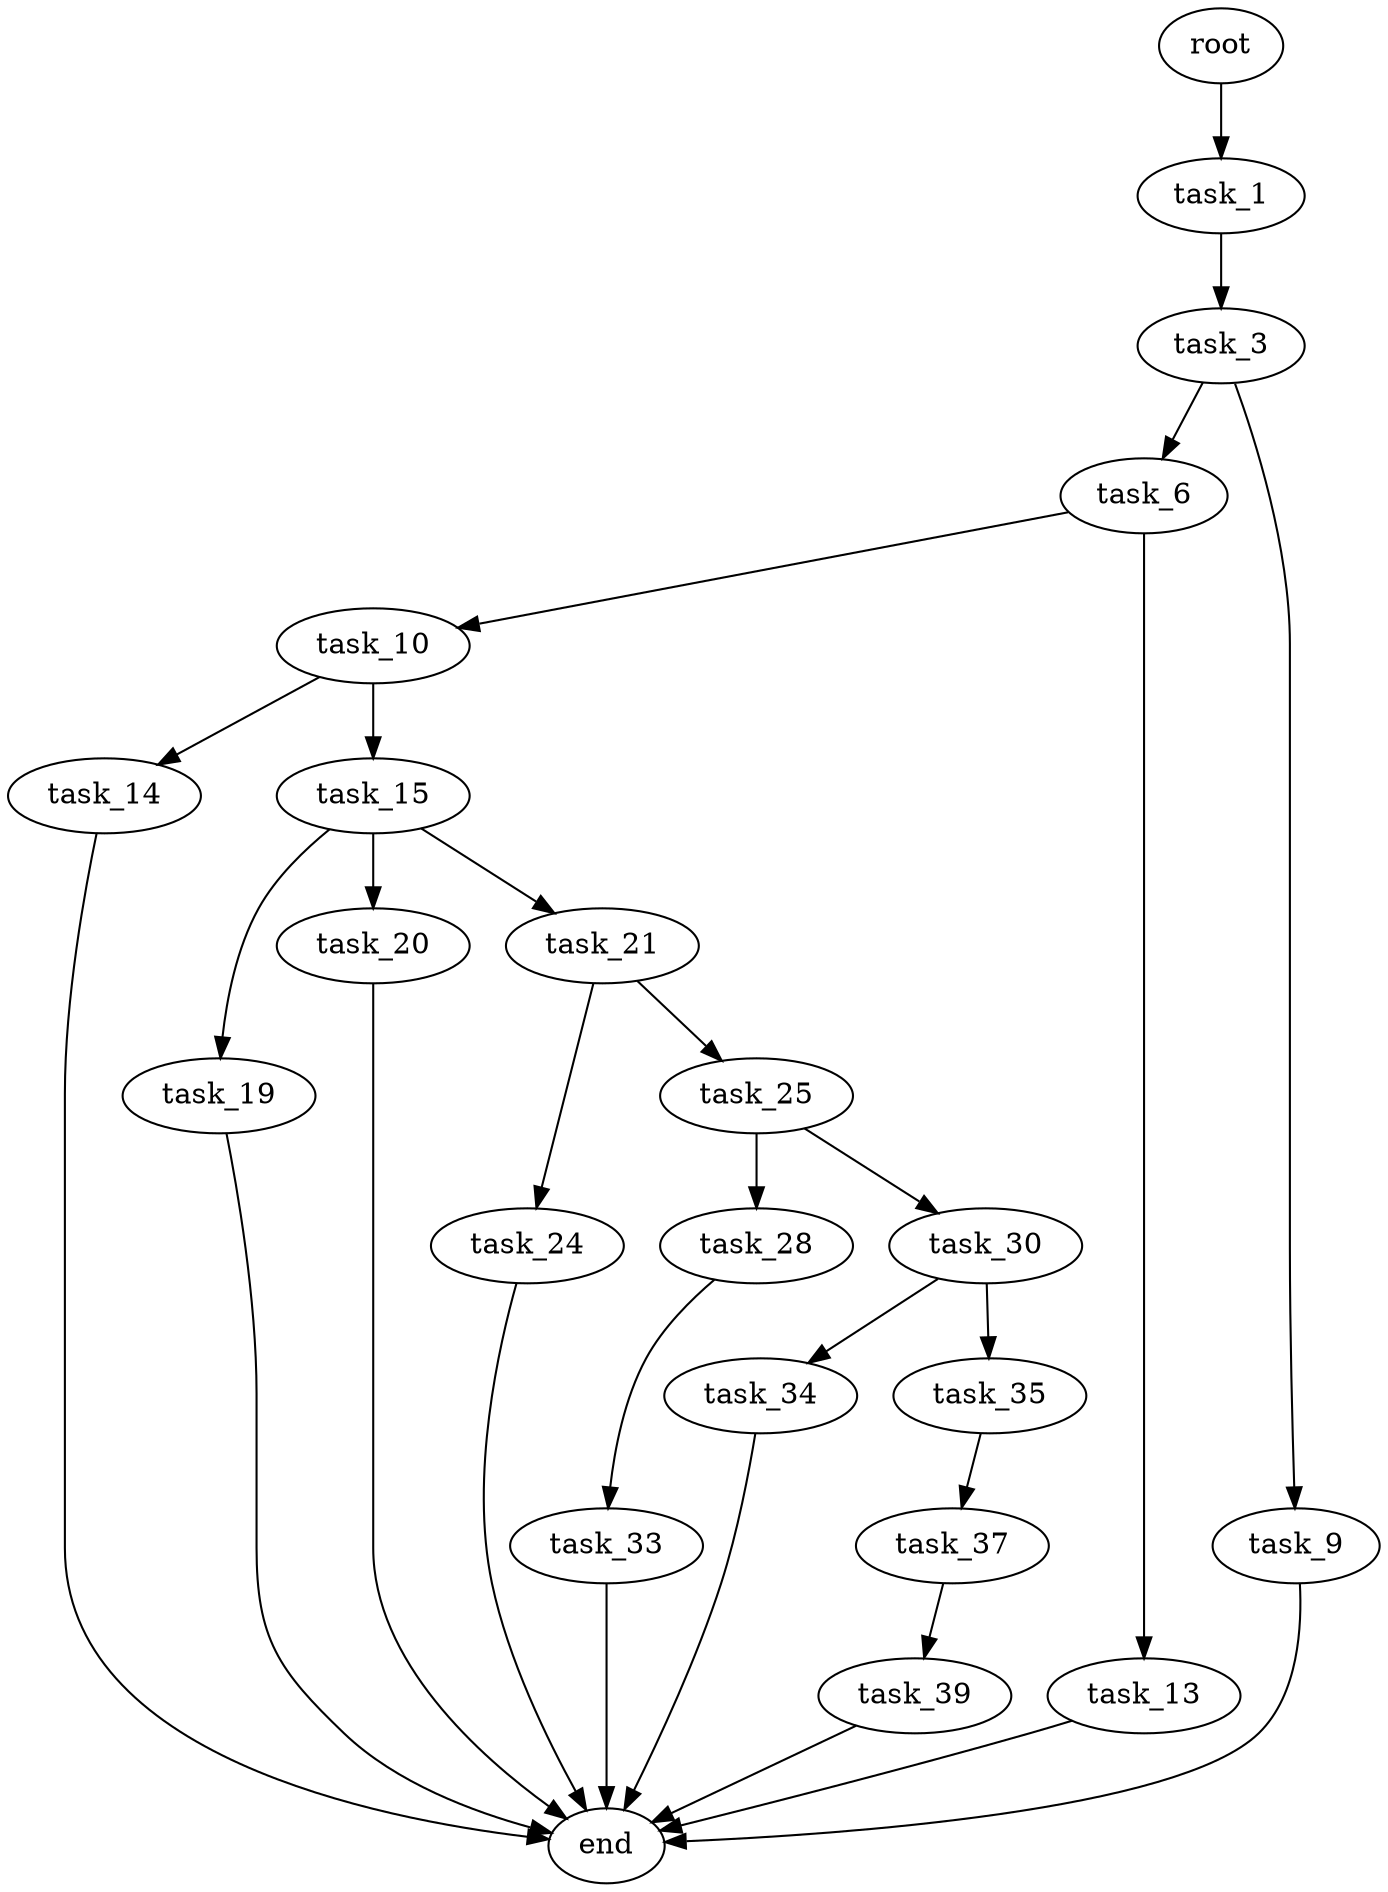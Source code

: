digraph G {
  root [size="0.000000"];
  task_1 [size="607621248.000000"];
  task_3 [size="589164396695.000000"];
  task_6 [size="28991029248.000000"];
  task_9 [size="782757789696.000000"];
  task_10 [size="8589934592.000000"];
  task_13 [size="1073741824000.000000"];
  task_14 [size="20614901663.000000"];
  task_15 [size="782757789696.000000"];
  task_19 [size="104457738658.000000"];
  task_20 [size="8125381563.000000"];
  task_21 [size="3358764350.000000"];
  task_24 [size="1388114422.000000"];
  task_25 [size="2579152538.000000"];
  task_28 [size="481713828990.000000"];
  task_30 [size="20110418744.000000"];
  task_33 [size="2108400203.000000"];
  task_34 [size="477446784641.000000"];
  task_35 [size="1073741824000.000000"];
  task_37 [size="106925220452.000000"];
  task_39 [size="68719476736.000000"];
  end [size="0.000000"];

  root -> task_1 [size="1.000000"];
  task_1 -> task_3 [size="33554432.000000"];
  task_3 -> task_6 [size="679477248.000000"];
  task_3 -> task_9 [size="679477248.000000"];
  task_6 -> task_10 [size="75497472.000000"];
  task_6 -> task_13 [size="75497472.000000"];
  task_9 -> end [size="1.000000"];
  task_10 -> task_14 [size="33554432.000000"];
  task_10 -> task_15 [size="33554432.000000"];
  task_13 -> end [size="1.000000"];
  task_14 -> end [size="1.000000"];
  task_15 -> task_19 [size="679477248.000000"];
  task_15 -> task_20 [size="679477248.000000"];
  task_15 -> task_21 [size="679477248.000000"];
  task_19 -> end [size="1.000000"];
  task_20 -> end [size="1.000000"];
  task_21 -> task_24 [size="209715200.000000"];
  task_21 -> task_25 [size="209715200.000000"];
  task_24 -> end [size="1.000000"];
  task_25 -> task_28 [size="134217728.000000"];
  task_25 -> task_30 [size="134217728.000000"];
  task_28 -> task_33 [size="411041792.000000"];
  task_30 -> task_34 [size="33554432.000000"];
  task_30 -> task_35 [size="33554432.000000"];
  task_33 -> end [size="1.000000"];
  task_34 -> end [size="1.000000"];
  task_35 -> task_37 [size="838860800.000000"];
  task_37 -> task_39 [size="134217728.000000"];
  task_39 -> end [size="1.000000"];
}
